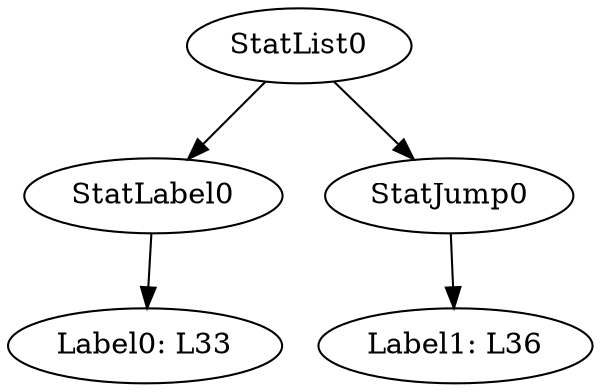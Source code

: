 digraph {
	ordering = out;
	StatJump0 -> "Label1: L36";
	StatList0 -> StatLabel0;
	StatList0 -> StatJump0;
	StatLabel0 -> "Label0: L33";
}

